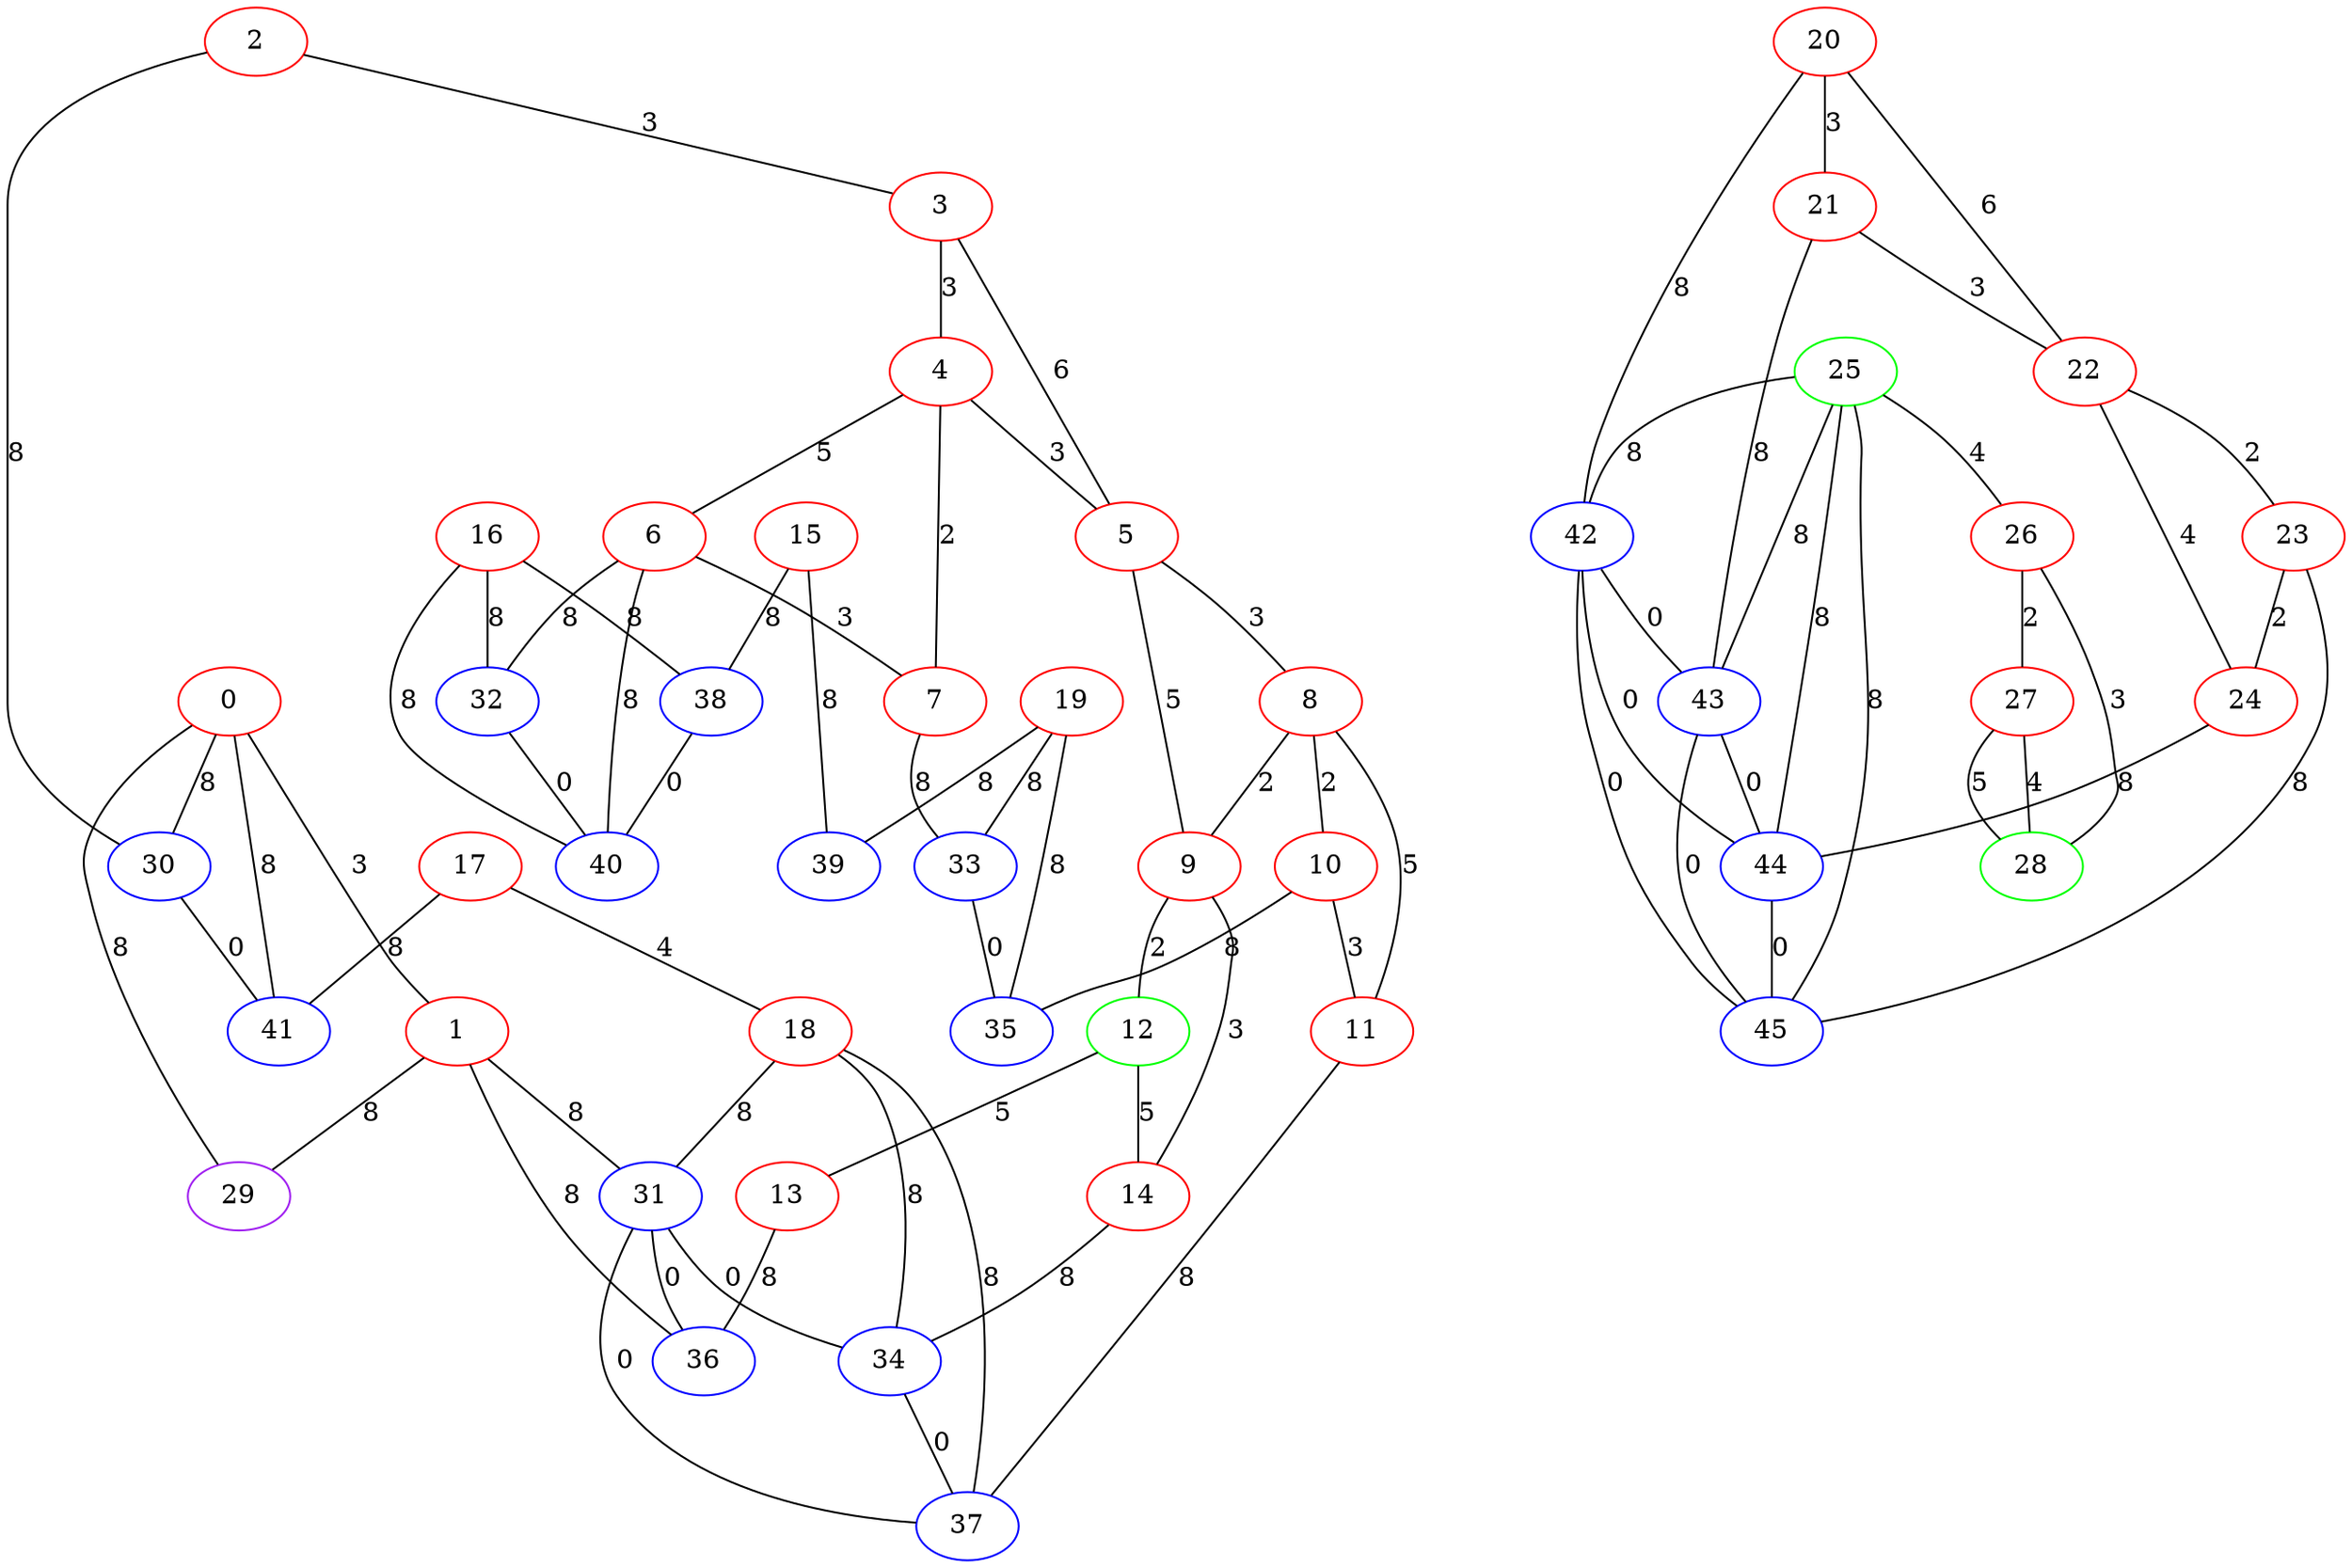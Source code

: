 graph "" {
0 [color=red, weight=1];
1 [color=red, weight=1];
2 [color=red, weight=1];
3 [color=red, weight=1];
4 [color=red, weight=1];
5 [color=red, weight=1];
6 [color=red, weight=1];
7 [color=red, weight=1];
8 [color=red, weight=1];
9 [color=red, weight=1];
10 [color=red, weight=1];
11 [color=red, weight=1];
12 [color=green, weight=2];
13 [color=red, weight=1];
14 [color=red, weight=1];
15 [color=red, weight=1];
16 [color=red, weight=1];
17 [color=red, weight=1];
18 [color=red, weight=1];
19 [color=red, weight=1];
20 [color=red, weight=1];
21 [color=red, weight=1];
22 [color=red, weight=1];
23 [color=red, weight=1];
24 [color=red, weight=1];
25 [color=green, weight=2];
26 [color=red, weight=1];
27 [color=red, weight=1];
28 [color=green, weight=2];
29 [color=purple, weight=4];
30 [color=blue, weight=3];
31 [color=blue, weight=3];
32 [color=blue, weight=3];
33 [color=blue, weight=3];
34 [color=blue, weight=3];
35 [color=blue, weight=3];
36 [color=blue, weight=3];
37 [color=blue, weight=3];
38 [color=blue, weight=3];
39 [color=blue, weight=3];
40 [color=blue, weight=3];
41 [color=blue, weight=3];
42 [color=blue, weight=3];
43 [color=blue, weight=3];
44 [color=blue, weight=3];
45 [color=blue, weight=3];
0 -- 1  [key=0, label=3];
0 -- 29  [key=0, label=8];
0 -- 30  [key=0, label=8];
0 -- 41  [key=0, label=8];
1 -- 36  [key=0, label=8];
1 -- 29  [key=0, label=8];
1 -- 31  [key=0, label=8];
2 -- 3  [key=0, label=3];
2 -- 30  [key=0, label=8];
3 -- 4  [key=0, label=3];
3 -- 5  [key=0, label=6];
4 -- 5  [key=0, label=3];
4 -- 6  [key=0, label=5];
4 -- 7  [key=0, label=2];
5 -- 8  [key=0, label=3];
5 -- 9  [key=0, label=5];
6 -- 32  [key=0, label=8];
6 -- 40  [key=0, label=8];
6 -- 7  [key=0, label=3];
7 -- 33  [key=0, label=8];
8 -- 9  [key=0, label=2];
8 -- 10  [key=0, label=2];
8 -- 11  [key=0, label=5];
9 -- 12  [key=0, label=2];
9 -- 14  [key=0, label=3];
10 -- 35  [key=0, label=8];
10 -- 11  [key=0, label=3];
11 -- 37  [key=0, label=8];
12 -- 13  [key=0, label=5];
12 -- 14  [key=0, label=5];
13 -- 36  [key=0, label=8];
14 -- 34  [key=0, label=8];
15 -- 38  [key=0, label=8];
15 -- 39  [key=0, label=8];
16 -- 40  [key=0, label=8];
16 -- 32  [key=0, label=8];
16 -- 38  [key=0, label=8];
17 -- 41  [key=0, label=8];
17 -- 18  [key=0, label=4];
18 -- 34  [key=0, label=8];
18 -- 37  [key=0, label=8];
18 -- 31  [key=0, label=8];
19 -- 33  [key=0, label=8];
19 -- 35  [key=0, label=8];
19 -- 39  [key=0, label=8];
20 -- 42  [key=0, label=8];
20 -- 21  [key=0, label=3];
20 -- 22  [key=0, label=6];
21 -- 43  [key=0, label=8];
21 -- 22  [key=0, label=3];
22 -- 24  [key=0, label=4];
22 -- 23  [key=0, label=2];
23 -- 24  [key=0, label=2];
23 -- 45  [key=0, label=8];
24 -- 44  [key=0, label=8];
25 -- 26  [key=0, label=4];
25 -- 43  [key=0, label=8];
25 -- 44  [key=0, label=8];
25 -- 42  [key=0, label=8];
25 -- 45  [key=0, label=8];
26 -- 27  [key=0, label=2];
26 -- 28  [key=0, label=3];
27 -- 28  [key=0, label=5];
27 -- 28  [key=1, label=4];
30 -- 41  [key=0, label=0];
31 -- 34  [key=0, label=0];
31 -- 36  [key=0, label=0];
31 -- 37  [key=0, label=0];
32 -- 40  [key=0, label=0];
33 -- 35  [key=0, label=0];
34 -- 37  [key=0, label=0];
38 -- 40  [key=0, label=0];
42 -- 43  [key=0, label=0];
42 -- 44  [key=0, label=0];
42 -- 45  [key=0, label=0];
43 -- 44  [key=0, label=0];
43 -- 45  [key=0, label=0];
44 -- 45  [key=0, label=0];
}
